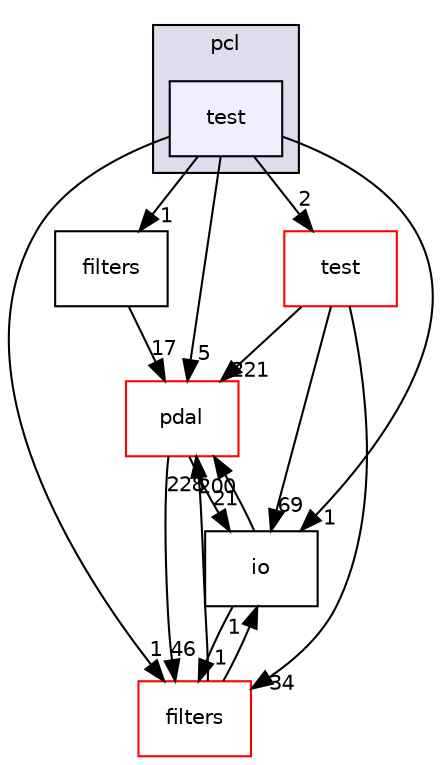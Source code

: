 digraph "pdal/plugins/pcl/test" {
  compound=true
  node [ fontsize="10", fontname="Helvetica"];
  edge [ labelfontsize="10", labelfontname="Helvetica"];
  subgraph clusterdir_c3b1d3439b137958b54bdbe7cbde68d6 {
    graph [ bgcolor="#ddddee", pencolor="black", label="pcl" fontname="Helvetica", fontsize="10", URL="dir_c3b1d3439b137958b54bdbe7cbde68d6.html"]
  dir_50d28f2b388417628db122e1d1242b87 [shape=box, label="test", style="filled", fillcolor="#eeeeff", pencolor="black", URL="dir_50d28f2b388417628db122e1d1242b87.html"];
  }
  dir_37e2adedb6e706efcbfadb5213756005 [shape=box label="pdal" fillcolor="white" style="filled" color="red" URL="dir_37e2adedb6e706efcbfadb5213756005.html"];
  dir_88aa5027650279860e272a4a9998da6e [shape=box label="test" fillcolor="white" style="filled" color="red" URL="dir_88aa5027650279860e272a4a9998da6e.html"];
  dir_1d5bbadd870fe047ff237b24e55617ae [shape=box label="io" URL="dir_1d5bbadd870fe047ff237b24e55617ae.html"];
  dir_7ba9c4cff0988f78e55ff2036f410889 [shape=box label="filters" URL="dir_7ba9c4cff0988f78e55ff2036f410889.html"];
  dir_9348238a26585a7e0b208544997ebe2f [shape=box label="filters" fillcolor="white" style="filled" color="red" URL="dir_9348238a26585a7e0b208544997ebe2f.html"];
  dir_37e2adedb6e706efcbfadb5213756005->dir_1d5bbadd870fe047ff237b24e55617ae [headlabel="21", labeldistance=1.5 headhref="dir_000050_000044.html"];
  dir_37e2adedb6e706efcbfadb5213756005->dir_9348238a26585a7e0b208544997ebe2f [headlabel="46", labeldistance=1.5 headhref="dir_000050_000042.html"];
  dir_88aa5027650279860e272a4a9998da6e->dir_37e2adedb6e706efcbfadb5213756005 [headlabel="221", labeldistance=1.5 headhref="dir_000012_000050.html"];
  dir_88aa5027650279860e272a4a9998da6e->dir_1d5bbadd870fe047ff237b24e55617ae [headlabel="69", labeldistance=1.5 headhref="dir_000012_000044.html"];
  dir_88aa5027650279860e272a4a9998da6e->dir_9348238a26585a7e0b208544997ebe2f [headlabel="34", labeldistance=1.5 headhref="dir_000012_000042.html"];
  dir_1d5bbadd870fe047ff237b24e55617ae->dir_37e2adedb6e706efcbfadb5213756005 [headlabel="200", labeldistance=1.5 headhref="dir_000044_000050.html"];
  dir_1d5bbadd870fe047ff237b24e55617ae->dir_9348238a26585a7e0b208544997ebe2f [headlabel="1", labeldistance=1.5 headhref="dir_000044_000042.html"];
  dir_50d28f2b388417628db122e1d1242b87->dir_37e2adedb6e706efcbfadb5213756005 [headlabel="5", labeldistance=1.5 headhref="dir_000095_000050.html"];
  dir_50d28f2b388417628db122e1d1242b87->dir_88aa5027650279860e272a4a9998da6e [headlabel="2", labeldistance=1.5 headhref="dir_000095_000012.html"];
  dir_50d28f2b388417628db122e1d1242b87->dir_1d5bbadd870fe047ff237b24e55617ae [headlabel="1", labeldistance=1.5 headhref="dir_000095_000044.html"];
  dir_50d28f2b388417628db122e1d1242b87->dir_7ba9c4cff0988f78e55ff2036f410889 [headlabel="1", labeldistance=1.5 headhref="dir_000095_000091.html"];
  dir_50d28f2b388417628db122e1d1242b87->dir_9348238a26585a7e0b208544997ebe2f [headlabel="1", labeldistance=1.5 headhref="dir_000095_000042.html"];
  dir_7ba9c4cff0988f78e55ff2036f410889->dir_37e2adedb6e706efcbfadb5213756005 [headlabel="17", labeldistance=1.5 headhref="dir_000091_000050.html"];
  dir_9348238a26585a7e0b208544997ebe2f->dir_37e2adedb6e706efcbfadb5213756005 [headlabel="228", labeldistance=1.5 headhref="dir_000042_000050.html"];
  dir_9348238a26585a7e0b208544997ebe2f->dir_1d5bbadd870fe047ff237b24e55617ae [headlabel="1", labeldistance=1.5 headhref="dir_000042_000044.html"];
}

